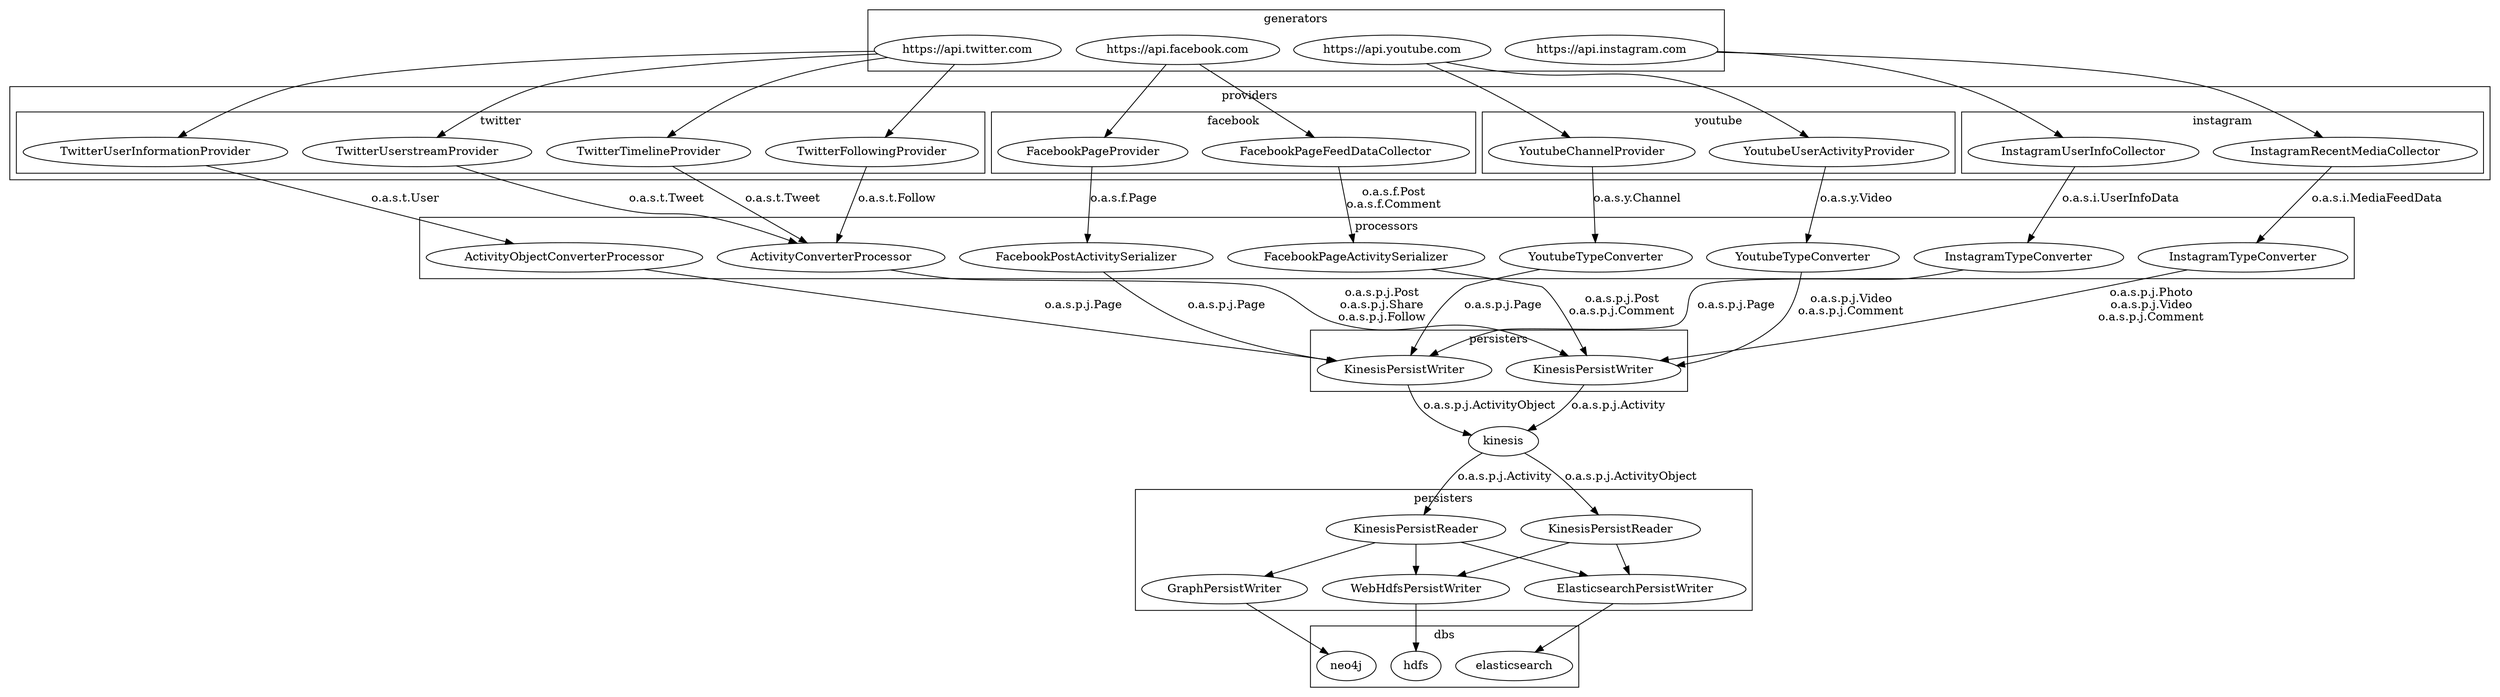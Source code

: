 digraph g {

  graph [compound = true];

  //presentation
  splines = true;
  overlap = false;
  rankdir = TB;

  subgraph cluster_generators {
    label="generators";
    generators_twitter [label="https://api.twitter.com"]
    generators_facebook [label="https://api.facebook.com"]
    generators_youtube [label="https://api.youtube.com"]
    generators_instagram [label="https://api.instagram.com"]
  }

  subgraph cluster_providers {
    label="providers";
    subgraph cluster_providers_twitter {
      label="twitter";
      providers_twitter_userstream [label="TwitterUserstreamProvider"]
      providers_twitter_userinfo [label="TwitterUserInformationProvider"]
      providers_twitter_timeline [label="TwitterTimelineProvider"]
      providers_twitter_following [label="TwitterFollowingProvider"]
    }
    subgraph cluster_providers_facebook {
      label="facebook";
      providers_facebook_page [label="FacebookPageProvider"]
      providers_facebook_pagefeed [label="FacebookPageFeedDataCollector"]
    }
    subgraph cluster_providers_youtube {
      label="youtube";
      providers_youtube_channel [label="YoutubeChannelProvider"]
      providers_youtube_video [label="YoutubeUserActivityProvider"]
    }
    subgraph cluster_providers_instagram{
      label="instagram";
      providers_instagram_userinfo [label="InstagramUserInfoCollector"]
      providers_instagram_media [label="InstagramRecentMediaCollector"]
    }
  }

  subgraph cluster_processors {
    label="processors";
    processors_twitter_activity [label="ActivityConverterProcessor"]
    processors_twitter_activityobject [label="ActivityObjectConverterProcessor"]
    processors_facebook_activity [label="FacebookPageActivitySerializer"]
    processors_facebook_activityobject [label="FacebookPostActivitySerializer"]
    processors_youtube_activity [label="YoutubeTypeConverter"]
    processors_youtube_activityobject [label="YoutubeTypeConverter"]
    processors_instagram_activity [label="InstagramTypeConverter"]
    processors_instagram_activityobject [label="InstagramTypeConverter"]
  }

  subgraph cluster_persisters_1 {
    label="persisters";
    persisters_kinesis_writer_activity [label="KinesisPersistWriter"]
    persisters_kinesis_writer_activityobject [label="KinesisPersistWriter"]
  }

  subgraph cluster_persisters_2 {
    label="persisters";
    persisters_elasticsearch [label="ElasticsearchPersistWriter"]
    persisters_graph [label="GraphPersistWriter"]
    persisters_hdfs [label="WebHdfsPersistWriter"]
    persisters_kinesis_reader_activity [label="KinesisPersistReader"]
    persisters_kinesis_reader_activityobject [label="KinesisPersistReader"]
  }

  subgraph cluster_dbs {
    label="dbs";
    elasticsearch [label="elasticsearch"]
    hdfs [label="hdfs"]
    neo4j [label="neo4j"]
  }

  generators_twitter -> providers_twitter_userstream
  generators_twitter -> providers_twitter_timeline
  generators_twitter -> providers_twitter_following
  generators_twitter -> providers_twitter_userinfo
  providers_twitter_userinfo -> processors_twitter_activityobject [label="o.a.s.t.User"]
  providers_twitter_userstream -> processors_twitter_activity [label="o.a.s.t.Tweet"]
  providers_twitter_timeline -> processors_twitter_activity [label="o.a.s.t.Tweet"]
  providers_twitter_following -> processors_twitter_activity [label="o.a.s.t.Follow"]

  generators_facebook -> providers_facebook_page
  generators_facebook -> providers_facebook_pagefeed
  providers_facebook_page -> processors_facebook_activityobject [label="o.a.s.f.Page"]
  providers_facebook_pagefeed -> processors_facebook_activity [label="o.a.s.f.Post\no.a.s.f.Comment"]

  generators_youtube -> providers_youtube_channel
  generators_youtube -> providers_youtube_video
  providers_youtube_channel -> processors_youtube_activityobject [label="o.a.s.y.Channel"]
  providers_youtube_video -> processors_youtube_activity [label="o.a.s.y.Video"]

  generators_instagram -> providers_instagram_userinfo
  generators_instagram -> providers_instagram_media
  providers_instagram_userinfo -> processors_instagram_activityobject [label="o.a.s.i.UserInfoData"]
  providers_instagram_media -> processors_instagram_activity [label="o.a.s.i.MediaFeedData"]

  processors_twitter_activityobject -> persisters_kinesis_writer_activityobject [label="o.a.s.p.j.Page"]
  processors_twitter_activity -> persisters_kinesis_writer_activity [label="o.a.s.p.j.Post\no.a.s.p.j.Share\no.a.s.p.j.Follow"]
  processors_facebook_activityobject -> persisters_kinesis_writer_activityobject [label="o.a.s.p.j.Page"]
  processors_facebook_activity -> persisters_kinesis_writer_activity [label="o.a.s.p.j.Post\no.a.s.p.j.Comment"]
  processors_youtube_activityobject -> persisters_kinesis_writer_activityobject [label="o.a.s.p.j.Page"]
  processors_youtube_activity -> persisters_kinesis_writer_activity [label="o.a.s.p.j.Video\no.a.s.p.j.Comment"]
  processors_instagram_activityobject -> persisters_kinesis_writer_activityobject [label="o.a.s.p.j.Page"]
  processors_instagram_activity -> persisters_kinesis_writer_activity [label="o.a.s.p.j.Photo\no.a.s.p.j.Video\no.a.s.p.j.Comment"]

  persisters_kinesis_writer_activity -> kinesis -> persisters_kinesis_reader_activity [label="o.a.s.p.j.Activity"]
  persisters_kinesis_writer_activityobject -> kinesis -> persisters_kinesis_reader_activityobject [label="o.a.s.p.j.ActivityObject"]

  persisters_kinesis_reader_activity -> persisters_elasticsearch
  persisters_kinesis_reader_activity -> persisters_hdfs
  persisters_kinesis_reader_activity -> persisters_graph
  persisters_kinesis_reader_activityobject -> persisters_elasticsearch
  persisters_kinesis_reader_activityobject -> persisters_hdfs

  persisters_elasticsearch -> elasticsearch
  persisters_hdfs -> hdfs
  persisters_graph -> neo4j

}
